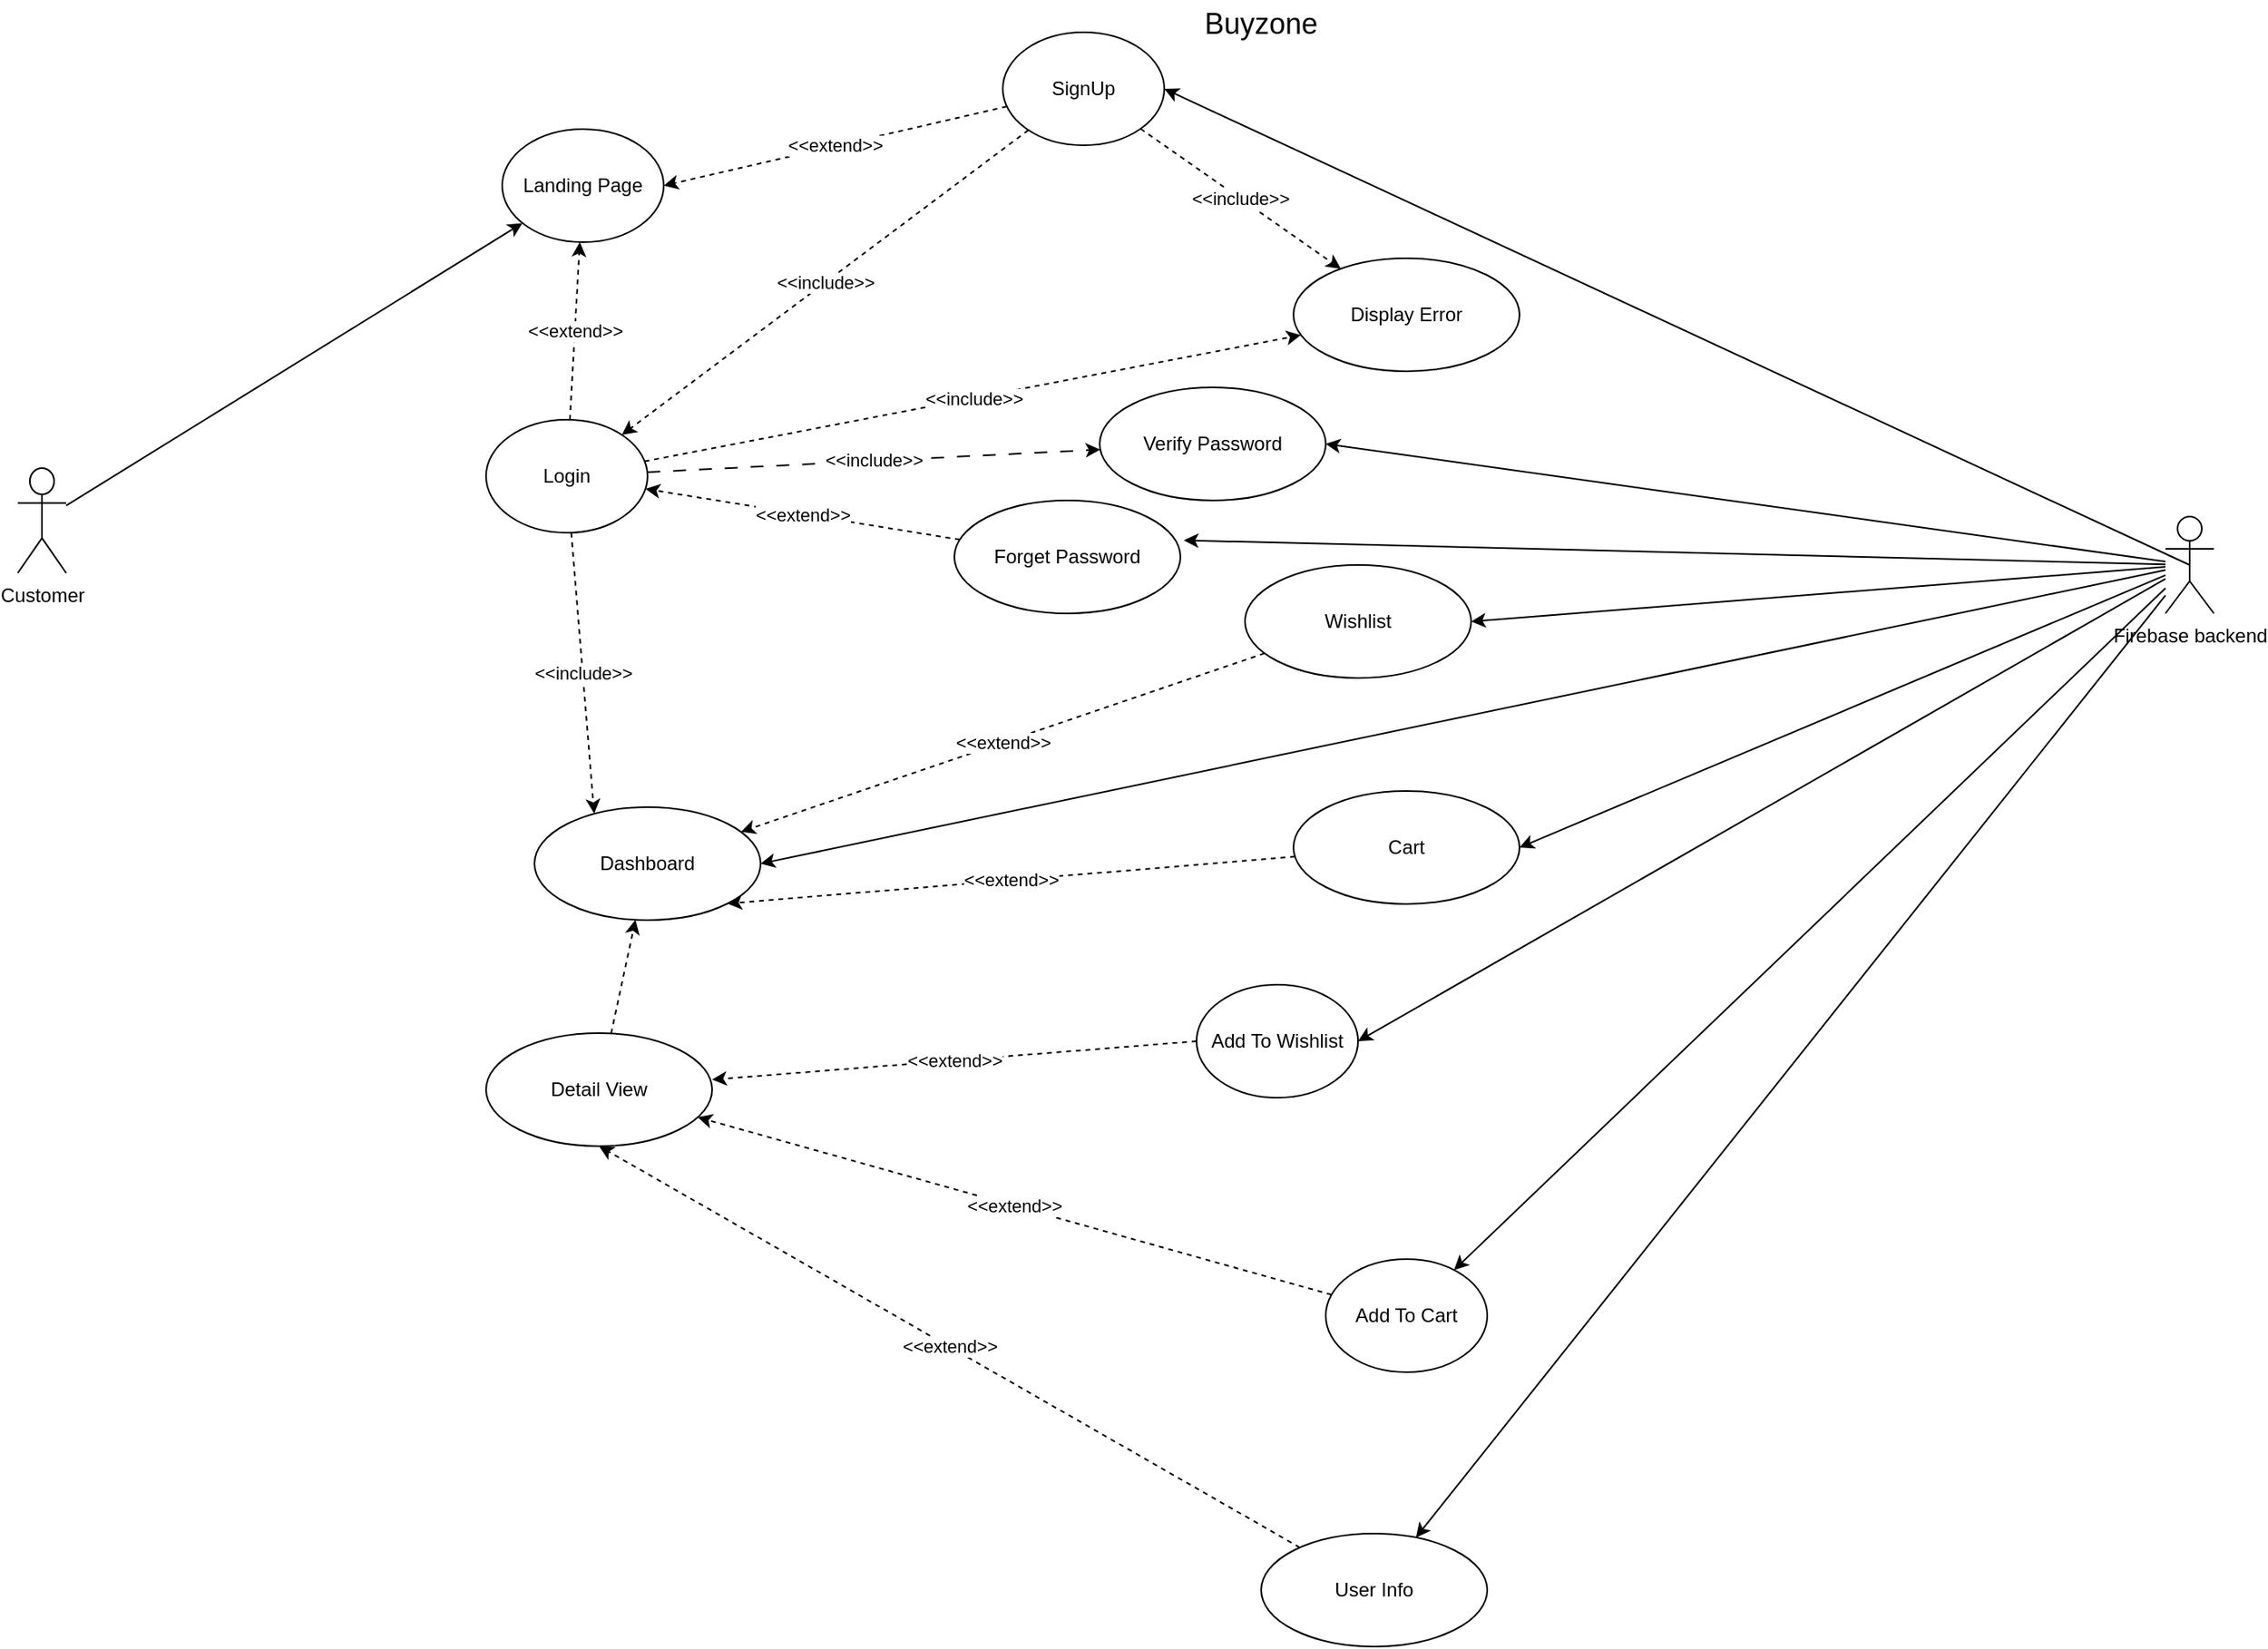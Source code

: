 <mxfile version="24.5.2" type="github">
  <diagram name="Page-1" id="8uGI04pHdK-fCClmTZmJ">
    <mxGraphModel dx="2427" dy="775" grid="1" gridSize="10" guides="1" tooltips="1" connect="1" arrows="1" fold="1" page="1" pageScale="1" pageWidth="827" pageHeight="1169" math="0" shadow="0">
      <root>
        <mxCell id="0" />
        <mxCell id="1" parent="0" />
        <object label="&lt;font style=&quot;font-size: 18px;&quot;&gt;Buyzone&lt;/font&gt;" id="P6pVuIpdQZ4hUhEYTS1S-2">
          <mxCell style="text;strokeColor=none;align=center;fillColor=none;html=1;verticalAlign=middle;whiteSpace=wrap;rounded=0;" vertex="1" parent="1">
            <mxGeometry x="530" y="30" width="60" height="30" as="geometry" />
          </mxCell>
        </object>
        <mxCell id="P6pVuIpdQZ4hUhEYTS1S-68" style="edgeStyle=none;rounded=0;orthogonalLoop=1;jettySize=auto;html=1;" edge="1" parent="1" source="P6pVuIpdQZ4hUhEYTS1S-3" target="P6pVuIpdQZ4hUhEYTS1S-67">
          <mxGeometry relative="1" as="geometry" />
        </mxCell>
        <mxCell id="P6pVuIpdQZ4hUhEYTS1S-3" value="Customer&lt;div&gt;&lt;br&gt;&lt;/div&gt;" style="shape=umlActor;verticalLabelPosition=bottom;verticalAlign=top;html=1;outlineConnect=0;" vertex="1" parent="1">
          <mxGeometry x="-210" y="320" width="30" height="65" as="geometry" />
        </mxCell>
        <mxCell id="P6pVuIpdQZ4hUhEYTS1S-28" style="edgeStyle=none;rounded=0;orthogonalLoop=1;jettySize=auto;html=1;exitX=0.5;exitY=0.5;exitDx=0;exitDy=0;exitPerimeter=0;entryX=1;entryY=0.5;entryDx=0;entryDy=0;" edge="1" parent="1" source="P6pVuIpdQZ4hUhEYTS1S-6" target="P6pVuIpdQZ4hUhEYTS1S-9">
          <mxGeometry relative="1" as="geometry" />
        </mxCell>
        <mxCell id="P6pVuIpdQZ4hUhEYTS1S-31" style="edgeStyle=none;rounded=0;orthogonalLoop=1;jettySize=auto;html=1;entryX=1;entryY=0.5;entryDx=0;entryDy=0;" edge="1" parent="1" source="P6pVuIpdQZ4hUhEYTS1S-6" target="P6pVuIpdQZ4hUhEYTS1S-14">
          <mxGeometry relative="1" as="geometry" />
        </mxCell>
        <mxCell id="P6pVuIpdQZ4hUhEYTS1S-32" style="edgeStyle=none;rounded=0;orthogonalLoop=1;jettySize=auto;html=1;entryX=1;entryY=0.5;entryDx=0;entryDy=0;" edge="1" parent="1" source="P6pVuIpdQZ4hUhEYTS1S-6" target="P6pVuIpdQZ4hUhEYTS1S-11">
          <mxGeometry relative="1" as="geometry" />
        </mxCell>
        <mxCell id="P6pVuIpdQZ4hUhEYTS1S-33" style="edgeStyle=none;rounded=0;orthogonalLoop=1;jettySize=auto;html=1;entryX=1;entryY=0.5;entryDx=0;entryDy=0;" edge="1" parent="1" source="P6pVuIpdQZ4hUhEYTS1S-6" target="P6pVuIpdQZ4hUhEYTS1S-12">
          <mxGeometry relative="1" as="geometry" />
        </mxCell>
        <mxCell id="P6pVuIpdQZ4hUhEYTS1S-39" style="edgeStyle=none;rounded=0;orthogonalLoop=1;jettySize=auto;html=1;entryX=1;entryY=0.5;entryDx=0;entryDy=0;" edge="1" parent="1" source="P6pVuIpdQZ4hUhEYTS1S-6" target="P6pVuIpdQZ4hUhEYTS1S-36">
          <mxGeometry relative="1" as="geometry" />
        </mxCell>
        <mxCell id="P6pVuIpdQZ4hUhEYTS1S-44" style="edgeStyle=none;rounded=0;orthogonalLoop=1;jettySize=auto;html=1;entryX=1.015;entryY=0.353;entryDx=0;entryDy=0;entryPerimeter=0;" edge="1" parent="1" source="P6pVuIpdQZ4hUhEYTS1S-6" target="P6pVuIpdQZ4hUhEYTS1S-41">
          <mxGeometry relative="1" as="geometry" />
        </mxCell>
        <mxCell id="P6pVuIpdQZ4hUhEYTS1S-49" style="edgeStyle=none;rounded=0;orthogonalLoop=1;jettySize=auto;html=1;" edge="1" parent="1" source="P6pVuIpdQZ4hUhEYTS1S-6" target="P6pVuIpdQZ4hUhEYTS1S-15">
          <mxGeometry relative="1" as="geometry" />
        </mxCell>
        <mxCell id="P6pVuIpdQZ4hUhEYTS1S-64" style="edgeStyle=none;rounded=0;orthogonalLoop=1;jettySize=auto;html=1;" edge="1" parent="1" source="P6pVuIpdQZ4hUhEYTS1S-6" target="P6pVuIpdQZ4hUhEYTS1S-56">
          <mxGeometry relative="1" as="geometry" />
        </mxCell>
        <mxCell id="P6pVuIpdQZ4hUhEYTS1S-73" style="edgeStyle=none;rounded=0;orthogonalLoop=1;jettySize=auto;html=1;entryX=1;entryY=0.5;entryDx=0;entryDy=0;" edge="1" parent="1" source="P6pVuIpdQZ4hUhEYTS1S-6" target="P6pVuIpdQZ4hUhEYTS1S-57">
          <mxGeometry relative="1" as="geometry" />
        </mxCell>
        <mxCell id="P6pVuIpdQZ4hUhEYTS1S-6" value="Firebase backend&lt;div&gt;&lt;br&gt;&lt;/div&gt;" style="shape=umlActor;verticalLabelPosition=bottom;verticalAlign=top;html=1;outlineConnect=0;" vertex="1" parent="1">
          <mxGeometry x="1120" y="350" width="30" height="60" as="geometry" />
        </mxCell>
        <mxCell id="P6pVuIpdQZ4hUhEYTS1S-8" style="edgeStyle=orthogonalEdgeStyle;rounded=0;orthogonalLoop=1;jettySize=auto;html=1;exitX=0.5;exitY=1;exitDx=0;exitDy=0;" edge="1" parent="1">
          <mxGeometry relative="1" as="geometry">
            <mxPoint x="525" y="1010" as="sourcePoint" />
            <mxPoint x="525" y="1010" as="targetPoint" />
          </mxGeometry>
        </mxCell>
        <mxCell id="P6pVuIpdQZ4hUhEYTS1S-53" value="&amp;lt;&amp;lt;include&amp;gt;&amp;gt;" style="edgeStyle=none;rounded=0;orthogonalLoop=1;jettySize=auto;html=1;dashed=1;" edge="1" parent="1" source="P6pVuIpdQZ4hUhEYTS1S-9" target="P6pVuIpdQZ4hUhEYTS1S-51">
          <mxGeometry relative="1" as="geometry" />
        </mxCell>
        <mxCell id="P6pVuIpdQZ4hUhEYTS1S-66" value="&amp;lt;&amp;lt;include&amp;gt;&amp;gt;" style="edgeStyle=none;rounded=0;orthogonalLoop=1;jettySize=auto;html=1;dashed=1;" edge="1" parent="1" source="P6pVuIpdQZ4hUhEYTS1S-9" target="P6pVuIpdQZ4hUhEYTS1S-10">
          <mxGeometry relative="1" as="geometry" />
        </mxCell>
        <mxCell id="P6pVuIpdQZ4hUhEYTS1S-69" value="&amp;lt;&amp;lt;extend&amp;gt;&amp;gt;" style="edgeStyle=none;rounded=0;orthogonalLoop=1;jettySize=auto;html=1;entryX=1;entryY=0.5;entryDx=0;entryDy=0;dashed=1;" edge="1" parent="1" source="P6pVuIpdQZ4hUhEYTS1S-9" target="P6pVuIpdQZ4hUhEYTS1S-67">
          <mxGeometry relative="1" as="geometry" />
        </mxCell>
        <mxCell id="P6pVuIpdQZ4hUhEYTS1S-9" value="SignUp" style="ellipse;whiteSpace=wrap;html=1;" vertex="1" parent="1">
          <mxGeometry x="400" y="50" width="100" height="70" as="geometry" />
        </mxCell>
        <mxCell id="P6pVuIpdQZ4hUhEYTS1S-37" value="&amp;lt;&amp;lt;include&amp;gt;&amp;gt;" style="edgeStyle=none;rounded=0;orthogonalLoop=1;jettySize=auto;html=1;dashed=1;dashPattern=8 8;" edge="1" parent="1" source="P6pVuIpdQZ4hUhEYTS1S-10" target="P6pVuIpdQZ4hUhEYTS1S-36">
          <mxGeometry relative="1" as="geometry" />
        </mxCell>
        <mxCell id="P6pVuIpdQZ4hUhEYTS1S-52" value="&amp;lt;&amp;lt;include&amp;gt;&amp;gt;" style="edgeStyle=none;rounded=0;orthogonalLoop=1;jettySize=auto;html=1;dashed=1;" edge="1" parent="1" source="P6pVuIpdQZ4hUhEYTS1S-10" target="P6pVuIpdQZ4hUhEYTS1S-51">
          <mxGeometry relative="1" as="geometry" />
        </mxCell>
        <mxCell id="P6pVuIpdQZ4hUhEYTS1S-70" value="&amp;lt;&amp;lt;extend&amp;gt;&amp;gt;" style="edgeStyle=none;rounded=0;orthogonalLoop=1;jettySize=auto;html=1;dashed=1;" edge="1" parent="1" source="P6pVuIpdQZ4hUhEYTS1S-10" target="P6pVuIpdQZ4hUhEYTS1S-67">
          <mxGeometry relative="1" as="geometry" />
        </mxCell>
        <mxCell id="P6pVuIpdQZ4hUhEYTS1S-10" value="Login" style="ellipse;whiteSpace=wrap;html=1;" vertex="1" parent="1">
          <mxGeometry x="80" y="290" width="100" height="70" as="geometry" />
        </mxCell>
        <mxCell id="P6pVuIpdQZ4hUhEYTS1S-45" value="&amp;lt;&amp;lt;extend&amp;gt;&amp;gt;" style="edgeStyle=none;rounded=0;orthogonalLoop=1;jettySize=auto;html=1;dashed=1;" edge="1" parent="1" source="P6pVuIpdQZ4hUhEYTS1S-11" target="P6pVuIpdQZ4hUhEYTS1S-14">
          <mxGeometry relative="1" as="geometry" />
        </mxCell>
        <mxCell id="P6pVuIpdQZ4hUhEYTS1S-11" value="Wishlist" style="ellipse;whiteSpace=wrap;html=1;" vertex="1" parent="1">
          <mxGeometry x="550" y="380" width="140" height="70" as="geometry" />
        </mxCell>
        <mxCell id="P6pVuIpdQZ4hUhEYTS1S-62" value="&amp;lt;&amp;lt;extend&amp;gt;&amp;gt;" style="edgeStyle=none;rounded=0;orthogonalLoop=1;jettySize=auto;html=1;entryX=1;entryY=1;entryDx=0;entryDy=0;dashed=1;" edge="1" parent="1" source="P6pVuIpdQZ4hUhEYTS1S-12" target="P6pVuIpdQZ4hUhEYTS1S-14">
          <mxGeometry relative="1" as="geometry" />
        </mxCell>
        <mxCell id="P6pVuIpdQZ4hUhEYTS1S-12" value="Cart" style="ellipse;whiteSpace=wrap;html=1;" vertex="1" parent="1">
          <mxGeometry x="580" y="520" width="140" height="70" as="geometry" />
        </mxCell>
        <mxCell id="P6pVuIpdQZ4hUhEYTS1S-14" value="Dashboard" style="ellipse;whiteSpace=wrap;html=1;" vertex="1" parent="1">
          <mxGeometry x="110" y="530" width="140" height="70" as="geometry" />
        </mxCell>
        <mxCell id="P6pVuIpdQZ4hUhEYTS1S-65" value="&amp;lt;&amp;lt;extend&amp;gt;&amp;gt;" style="edgeStyle=none;rounded=0;orthogonalLoop=1;jettySize=auto;html=1;entryX=0.5;entryY=1;entryDx=0;entryDy=0;dashed=1;" edge="1" parent="1" source="P6pVuIpdQZ4hUhEYTS1S-15" target="P6pVuIpdQZ4hUhEYTS1S-54">
          <mxGeometry relative="1" as="geometry" />
        </mxCell>
        <mxCell id="P6pVuIpdQZ4hUhEYTS1S-15" value="User Info" style="ellipse;whiteSpace=wrap;html=1;" vertex="1" parent="1">
          <mxGeometry x="560" y="980" width="140" height="70" as="geometry" />
        </mxCell>
        <mxCell id="P6pVuIpdQZ4hUhEYTS1S-36" value="Verify Password" style="ellipse;whiteSpace=wrap;html=1;" vertex="1" parent="1">
          <mxGeometry x="460" y="270" width="140" height="70" as="geometry" />
        </mxCell>
        <mxCell id="P6pVuIpdQZ4hUhEYTS1S-42" value="&amp;lt;&amp;lt;extend&amp;gt;&amp;gt;" style="edgeStyle=none;rounded=0;orthogonalLoop=1;jettySize=auto;html=1;dashed=1;" edge="1" parent="1" source="P6pVuIpdQZ4hUhEYTS1S-41" target="P6pVuIpdQZ4hUhEYTS1S-10">
          <mxGeometry relative="1" as="geometry" />
        </mxCell>
        <mxCell id="P6pVuIpdQZ4hUhEYTS1S-41" value="Forget Password" style="ellipse;whiteSpace=wrap;html=1;" vertex="1" parent="1">
          <mxGeometry x="370" y="340" width="140" height="70" as="geometry" />
        </mxCell>
        <mxCell id="P6pVuIpdQZ4hUhEYTS1S-51" value="Display Error" style="ellipse;whiteSpace=wrap;html=1;" vertex="1" parent="1">
          <mxGeometry x="580" y="190" width="140" height="70" as="geometry" />
        </mxCell>
        <mxCell id="P6pVuIpdQZ4hUhEYTS1S-60" style="edgeStyle=none;rounded=0;orthogonalLoop=1;jettySize=auto;html=1;dashed=1;" edge="1" parent="1" source="P6pVuIpdQZ4hUhEYTS1S-54" target="P6pVuIpdQZ4hUhEYTS1S-14">
          <mxGeometry relative="1" as="geometry" />
        </mxCell>
        <mxCell id="P6pVuIpdQZ4hUhEYTS1S-54" value="Detail View" style="ellipse;whiteSpace=wrap;html=1;" vertex="1" parent="1">
          <mxGeometry x="80" y="670" width="140" height="70" as="geometry" />
        </mxCell>
        <mxCell id="P6pVuIpdQZ4hUhEYTS1S-58" value="&amp;lt;&amp;lt;extend&amp;gt;&amp;gt;" style="edgeStyle=none;rounded=0;orthogonalLoop=1;jettySize=auto;html=1;dashed=1;" edge="1" parent="1" source="P6pVuIpdQZ4hUhEYTS1S-56" target="P6pVuIpdQZ4hUhEYTS1S-54">
          <mxGeometry relative="1" as="geometry" />
        </mxCell>
        <mxCell id="P6pVuIpdQZ4hUhEYTS1S-56" value="Add To Cart" style="ellipse;whiteSpace=wrap;html=1;" vertex="1" parent="1">
          <mxGeometry x="600" y="810" width="100" height="70" as="geometry" />
        </mxCell>
        <mxCell id="P6pVuIpdQZ4hUhEYTS1S-59" value="&amp;lt;&amp;lt;extend&amp;gt;&amp;gt;" style="edgeStyle=none;rounded=0;orthogonalLoop=1;jettySize=auto;html=1;entryX=1;entryY=1;entryDx=0;entryDy=0;dashed=1;exitX=0;exitY=0.5;exitDx=0;exitDy=0;" edge="1" parent="1" source="P6pVuIpdQZ4hUhEYTS1S-57">
          <mxGeometry relative="1" as="geometry">
            <mxPoint x="520" y="660" as="sourcePoint" />
            <mxPoint x="219.997" y="698.789" as="targetPoint" />
          </mxGeometry>
        </mxCell>
        <mxCell id="P6pVuIpdQZ4hUhEYTS1S-57" value="Add To Wishlist" style="ellipse;whiteSpace=wrap;html=1;" vertex="1" parent="1">
          <mxGeometry x="520" y="640" width="100" height="70" as="geometry" />
        </mxCell>
        <mxCell id="P6pVuIpdQZ4hUhEYTS1S-67" value="Landing Page" style="ellipse;whiteSpace=wrap;html=1;" vertex="1" parent="1">
          <mxGeometry x="90" y="110" width="100" height="70" as="geometry" />
        </mxCell>
        <mxCell id="P6pVuIpdQZ4hUhEYTS1S-72" value="&amp;lt;&amp;lt;include&amp;gt;&amp;gt;" style="edgeStyle=none;rounded=0;orthogonalLoop=1;jettySize=auto;html=1;entryX=0.264;entryY=0.057;entryDx=0;entryDy=0;entryPerimeter=0;dashed=1;" edge="1" parent="1" source="P6pVuIpdQZ4hUhEYTS1S-10" target="P6pVuIpdQZ4hUhEYTS1S-14">
          <mxGeometry relative="1" as="geometry" />
        </mxCell>
      </root>
    </mxGraphModel>
  </diagram>
</mxfile>
